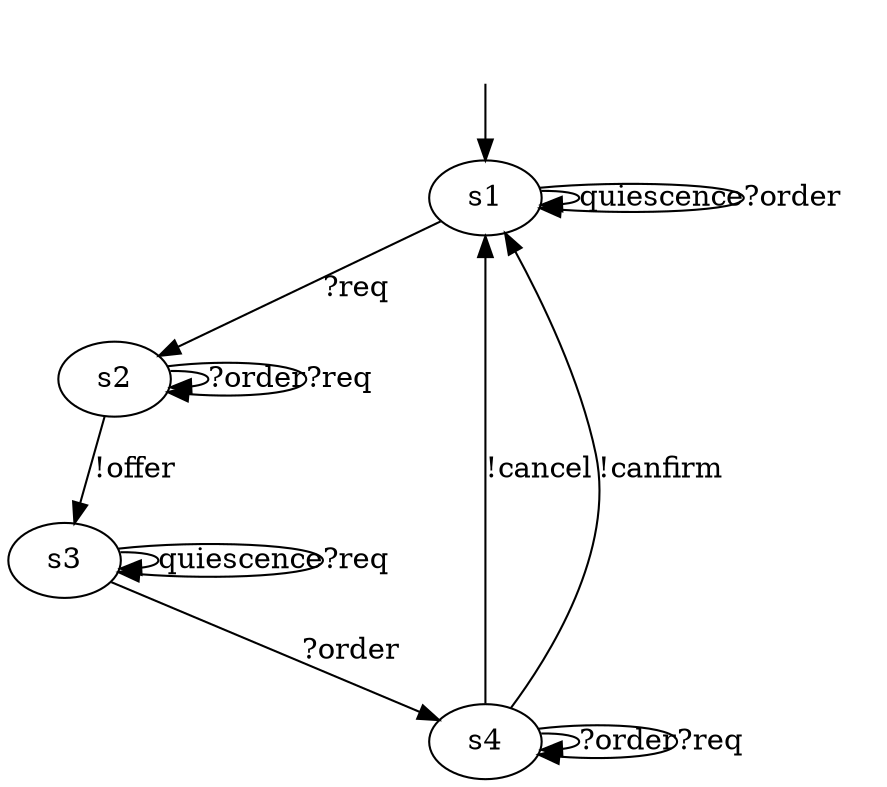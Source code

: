 digraph "../../DotModels/Iolts/ioco/01_ioco_S" {
s1 [label=s1];
s2 [label=s2];
s3 [label=s3];
s4 [label=s4];
s1 -> s1  [label=quiescence];
s1 -> s1  [label="?order"];
s1 -> s2  [label="?req"];
s2 -> s2  [label="?order"];
s2 -> s2  [label="?req"];
s2 -> s3  [label="!offer"];
s3 -> s3  [label=quiescence];
s3 -> s3  [label="?req"];
s3 -> s4  [label="?order"];
s4 -> s1  [label="!cancel"];
s4 -> s1  [label="!canfirm"];
s4 -> s4  [label="?order"];
s4 -> s4  [label="?req"];
__start0 [label="", shape=none];
__start0 -> s1  [label=""];
}
